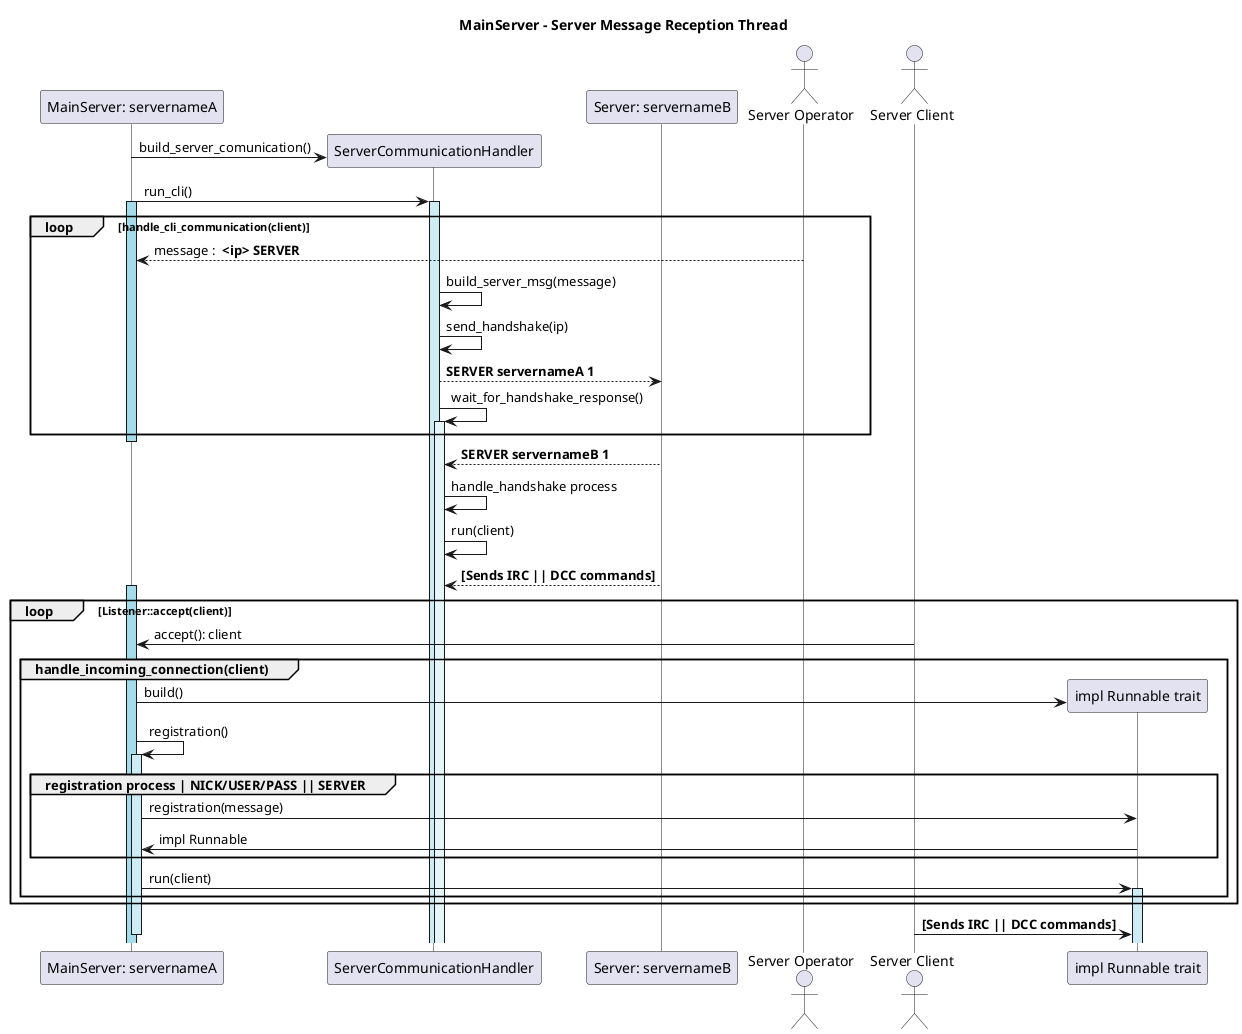 @startuml
title MainServer - Server Message Reception Thread
participant "MainServer: servernameA" as MS
participant ServerCommunicationHandler as SCH
participant "Server: servernameB" as MS2
actor "Server Operator" as clientop
actor "Server Client" as client 
participant "impl Runnable trait" as UH
skinparam lifelineStrategy solid


MS -> SCH **: build_server_comunication() 
MS -> SCH ++ #CEECF5: run_cli() 
activate MS #A4DCEB
loop handle_cli_communication(client)
	clientop --> MS : message :  <b><ip> SERVER</b>
	SCH -> SCH : build_server_msg(message)
	SCH -> SCH: send_handshake(ip)
	SCH --> MS2: <b>SERVER servernameA 1</b>
	SCH -> SCH ++ #e6f5fa: wait_for_handshake_response() 
end
deactivate MS #A4DCEB
SCH <-- MS2: <b>SERVER servernameB 1</b>
SCH -> SCH: handle_handshake process 
SCH -> SCH #e6f5fa: run(client)
MS2 --> SCH: <b>[Sends IRC || DCC commands]</b>


activate MS #A4DCEB
loop Listener::accept(client)
	client -> MS : accept(): client
	group handle_incoming_connection(client)
		MS -> UH **: build()
		MS -> MS ++ #CEECF5: registration() 
		group registration process | NICK/USER/PASS || SERVER
			MS -> UH : registration(message)
			MS <- UH : impl Runnable 
		end
		MS -> UH ++ #CEECF5: run(client)
	end
end
client -> UH: <b>[Sends IRC || DCC commands]</b>
deactivate MS #A4DCEB

@enduml
